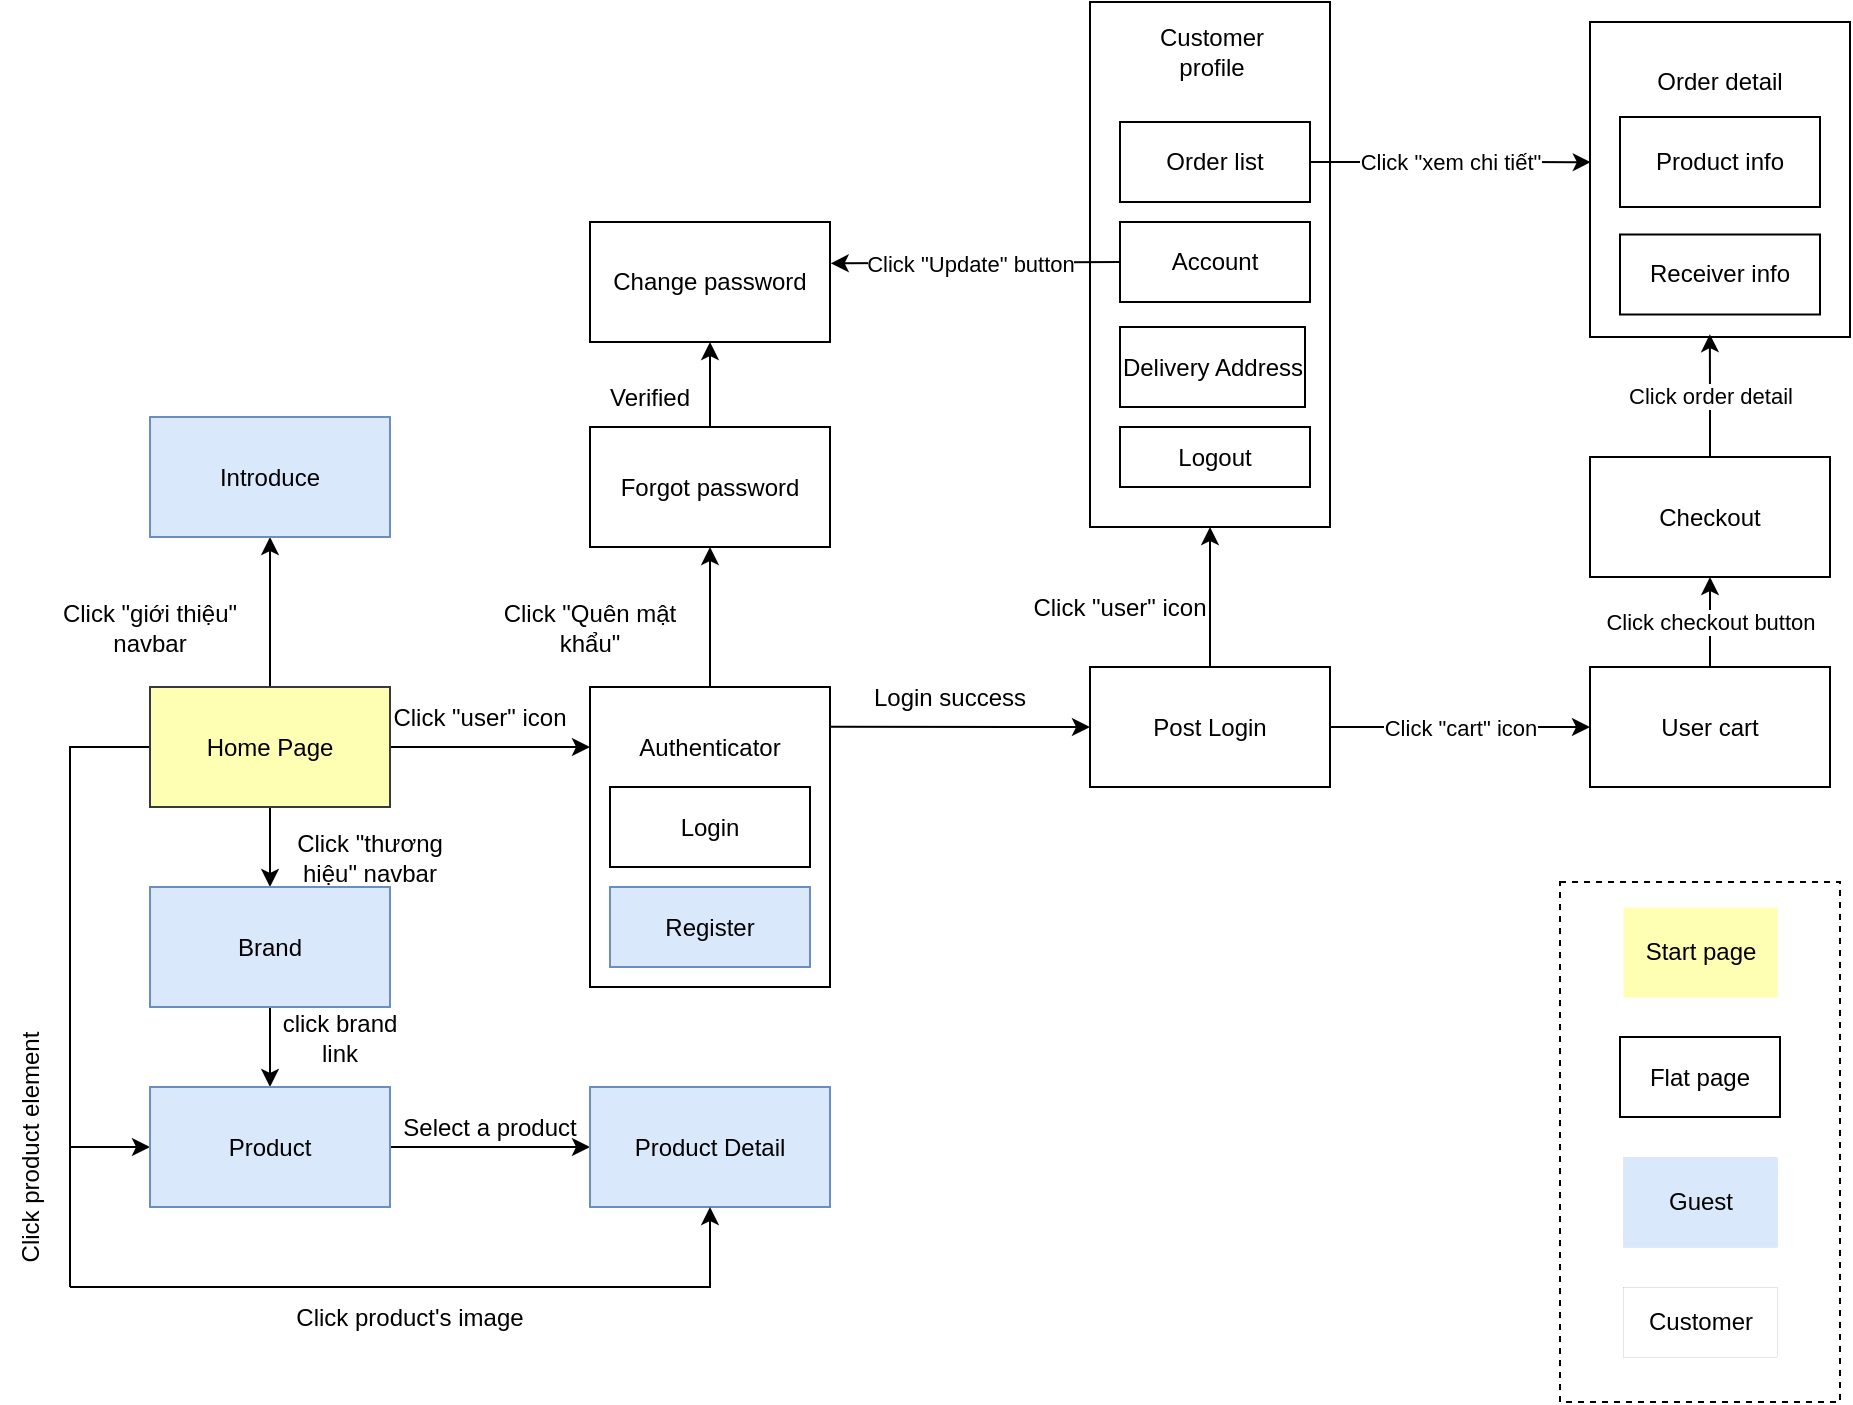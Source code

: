 <mxfile version="21.7.5" type="device">
  <diagram id="q3g3mbZBlcyyUVLOELqI" name="Page-1">
    <mxGraphModel dx="-136" dy="418" grid="1" gridSize="10" guides="1" tooltips="1" connect="1" arrows="1" fold="1" page="1" pageScale="1" pageWidth="850" pageHeight="1100" math="0" shadow="0">
      <root>
        <mxCell id="0" />
        <mxCell id="1" parent="0" />
        <mxCell id="0JWoNW7KrvYmO7oY0jJp-10" style="edgeStyle=orthogonalEdgeStyle;rounded=0;orthogonalLoop=1;jettySize=auto;html=1;entryX=0;entryY=0.5;entryDx=0;entryDy=0;" parent="1" target="0JWoNW7KrvYmO7oY0jJp-13" edge="1">
          <mxGeometry relative="1" as="geometry">
            <mxPoint x="1420" y="672.5" as="targetPoint" />
            <Array as="points">
              <mxPoint x="1350" y="672.5" />
              <mxPoint x="1350" y="672.5" />
            </Array>
            <mxPoint x="1340.0" y="672.429" as="sourcePoint" />
          </mxGeometry>
        </mxCell>
        <mxCell id="0JWoNW7KrvYmO7oY0jJp-103" value="Click &quot;cart&quot; icon" style="edgeStyle=orthogonalEdgeStyle;rounded=0;orthogonalLoop=1;jettySize=auto;html=1;" parent="1" source="0JWoNW7KrvYmO7oY0jJp-13" target="0JWoNW7KrvYmO7oY0jJp-102" edge="1">
          <mxGeometry relative="1" as="geometry" />
        </mxCell>
        <mxCell id="0JWoNW7KrvYmO7oY0jJp-13" value="Post Login" style="rounded=0;whiteSpace=wrap;html=1;" parent="1" vertex="1">
          <mxGeometry x="1480" y="642.5" width="120" height="60" as="geometry" />
        </mxCell>
        <mxCell id="0JWoNW7KrvYmO7oY0jJp-18" value="" style="rounded=0;whiteSpace=wrap;html=1;" parent="1" vertex="1">
          <mxGeometry x="1480" y="310" width="120" height="262.5" as="geometry" />
        </mxCell>
        <mxCell id="0JWoNW7KrvYmO7oY0jJp-19" value="Customer profile" style="text;html=1;strokeColor=none;fillColor=none;align=center;verticalAlign=middle;whiteSpace=wrap;rounded=0;" parent="1" vertex="1">
          <mxGeometry x="1496.25" y="320" width="90" height="30" as="geometry" />
        </mxCell>
        <mxCell id="0JWoNW7KrvYmO7oY0jJp-20" value="Account" style="rounded=0;whiteSpace=wrap;html=1;" parent="1" vertex="1">
          <mxGeometry x="1495" y="420" width="95" height="40" as="geometry" />
        </mxCell>
        <mxCell id="0JWoNW7KrvYmO7oY0jJp-21" value="" style="endArrow=classic;html=1;rounded=0;exitX=0.5;exitY=0;exitDx=0;exitDy=0;entryX=0.5;entryY=1;entryDx=0;entryDy=0;" parent="1" source="0JWoNW7KrvYmO7oY0jJp-13" target="0JWoNW7KrvYmO7oY0jJp-18" edge="1">
          <mxGeometry width="50" height="50" relative="1" as="geometry">
            <mxPoint x="1460" y="532.5" as="sourcePoint" />
            <mxPoint x="1510" y="482.5" as="targetPoint" />
          </mxGeometry>
        </mxCell>
        <mxCell id="0JWoNW7KrvYmO7oY0jJp-22" value="" style="endArrow=classic;html=1;rounded=0;entryX=1.003;entryY=0.344;entryDx=0;entryDy=0;exitX=0;exitY=0.5;exitDx=0;exitDy=0;entryPerimeter=0;" parent="1" source="0JWoNW7KrvYmO7oY0jJp-20" target="Rnnus26YOnpdVI7OcSb7-50" edge="1">
          <mxGeometry width="50" height="50" relative="1" as="geometry">
            <mxPoint x="1400" y="422.5" as="sourcePoint" />
            <mxPoint x="1340.0" y="440" as="targetPoint" />
          </mxGeometry>
        </mxCell>
        <mxCell id="0JWoNW7KrvYmO7oY0jJp-23" value="Click &quot;Update&quot; button" style="edgeLabel;html=1;align=center;verticalAlign=middle;resizable=0;points=[];" parent="0JWoNW7KrvYmO7oY0jJp-22" vertex="1" connectable="0">
          <mxGeometry x="0.124" relative="1" as="geometry">
            <mxPoint x="6" as="offset" />
          </mxGeometry>
        </mxCell>
        <mxCell id="0JWoNW7KrvYmO7oY0jJp-27" value="Logout" style="rounded=0;whiteSpace=wrap;html=1;" parent="1" vertex="1">
          <mxGeometry x="1495" y="522.5" width="95" height="30" as="geometry" />
        </mxCell>
        <mxCell id="0JWoNW7KrvYmO7oY0jJp-31" value="Delivery Address" style="rounded=0;whiteSpace=wrap;html=1;" parent="1" vertex="1">
          <mxGeometry x="1495" y="472.5" width="92.5" height="40" as="geometry" />
        </mxCell>
        <mxCell id="0JWoNW7KrvYmO7oY0jJp-41" value="Login success" style="text;html=1;strokeColor=none;fillColor=none;align=center;verticalAlign=middle;whiteSpace=wrap;rounded=0;" parent="1" vertex="1">
          <mxGeometry x="1370" y="642.5" width="80" height="30" as="geometry" />
        </mxCell>
        <mxCell id="0JWoNW7KrvYmO7oY0jJp-42" value="Click &quot;user&quot; icon" style="text;html=1;strokeColor=none;fillColor=none;align=center;verticalAlign=middle;whiteSpace=wrap;rounded=0;" parent="1" vertex="1">
          <mxGeometry x="1450" y="597.5" width="90" height="30" as="geometry" />
        </mxCell>
        <mxCell id="0JWoNW7KrvYmO7oY0jJp-65" value="" style="rounded=0;whiteSpace=wrap;html=1;fillColor=#FFFFFF;strokeColor=#000000;" parent="1" vertex="1">
          <mxGeometry x="1730" y="320" width="130" height="157.5" as="geometry" />
        </mxCell>
        <mxCell id="0JWoNW7KrvYmO7oY0jJp-66" value="Receiver info" style="rounded=0;whiteSpace=wrap;html=1;" parent="1" vertex="1">
          <mxGeometry x="1745" y="426.25" width="100" height="40" as="geometry" />
        </mxCell>
        <mxCell id="0JWoNW7KrvYmO7oY0jJp-67" value="Product info" style="rounded=0;whiteSpace=wrap;html=1;" parent="1" vertex="1">
          <mxGeometry x="1745" y="367.5" width="100" height="45" as="geometry" />
        </mxCell>
        <mxCell id="0JWoNW7KrvYmO7oY0jJp-68" value="Order detail" style="text;html=1;strokeColor=none;fillColor=none;align=center;verticalAlign=middle;whiteSpace=wrap;rounded=0;" parent="1" vertex="1">
          <mxGeometry x="1735" y="335" width="120" height="30" as="geometry" />
        </mxCell>
        <mxCell id="0JWoNW7KrvYmO7oY0jJp-69" value="" style="rounded=0;whiteSpace=wrap;html=1;dashed=1;" parent="1" vertex="1">
          <mxGeometry x="1715" y="750" width="140" height="260" as="geometry" />
        </mxCell>
        <mxCell id="0JWoNW7KrvYmO7oY0jJp-70" value="Guest" style="rounded=0;whiteSpace=wrap;html=1;dashed=1;strokeWidth=0;fillColor=#dae8fc;strokeColor=#6c8ebf;" parent="1" vertex="1">
          <mxGeometry x="1746.5" y="887.5" width="77" height="45" as="geometry" />
        </mxCell>
        <mxCell id="0JWoNW7KrvYmO7oY0jJp-71" value="Customer" style="rounded=0;whiteSpace=wrap;html=1;dashed=1;strokeWidth=0;" parent="1" vertex="1">
          <mxGeometry x="1746.5" y="952.5" width="77" height="35" as="geometry" />
        </mxCell>
        <mxCell id="0JWoNW7KrvYmO7oY0jJp-72" value="Flat page" style="rounded=0;whiteSpace=wrap;html=1;strokeWidth=1;perimeterSpacing=1;" parent="1" vertex="1">
          <mxGeometry x="1745" y="827.5" width="80" height="40" as="geometry" />
        </mxCell>
        <mxCell id="0JWoNW7KrvYmO7oY0jJp-73" value="Start page" style="rounded=0;whiteSpace=wrap;html=1;dashed=1;strokeWidth=0;fillColor=#FFFFB3;strokeColor=#FFFFB3;" parent="1" vertex="1">
          <mxGeometry x="1746.5" y="762.5" width="77" height="45" as="geometry" />
        </mxCell>
        <mxCell id="0JWoNW7KrvYmO7oY0jJp-101" value="Click &quot;xem chi tiết&quot;" style="edgeStyle=orthogonalEdgeStyle;rounded=0;orthogonalLoop=1;jettySize=auto;html=1;entryX=0.003;entryY=0.445;entryDx=0;entryDy=0;entryPerimeter=0;" parent="1" source="0JWoNW7KrvYmO7oY0jJp-96" target="0JWoNW7KrvYmO7oY0jJp-65" edge="1">
          <mxGeometry relative="1" as="geometry" />
        </mxCell>
        <mxCell id="0JWoNW7KrvYmO7oY0jJp-96" value="Order list" style="rounded=0;whiteSpace=wrap;html=1;" parent="1" vertex="1">
          <mxGeometry x="1495" y="370" width="95" height="40" as="geometry" />
        </mxCell>
        <mxCell id="0JWoNW7KrvYmO7oY0jJp-105" value="Click checkout button" style="edgeStyle=orthogonalEdgeStyle;rounded=0;orthogonalLoop=1;jettySize=auto;html=1;" parent="1" source="0JWoNW7KrvYmO7oY0jJp-102" target="0JWoNW7KrvYmO7oY0jJp-104" edge="1">
          <mxGeometry relative="1" as="geometry" />
        </mxCell>
        <mxCell id="0JWoNW7KrvYmO7oY0jJp-102" value="User cart" style="whiteSpace=wrap;html=1;rounded=0;" parent="1" vertex="1">
          <mxGeometry x="1730" y="642.5" width="120" height="60" as="geometry" />
        </mxCell>
        <mxCell id="0JWoNW7KrvYmO7oY0jJp-106" value="Click order detail" style="edgeStyle=orthogonalEdgeStyle;rounded=0;orthogonalLoop=1;jettySize=auto;html=1;entryX=0.461;entryY=0.991;entryDx=0;entryDy=0;entryPerimeter=0;" parent="1" source="0JWoNW7KrvYmO7oY0jJp-104" target="0JWoNW7KrvYmO7oY0jJp-65" edge="1">
          <mxGeometry relative="1" as="geometry" />
        </mxCell>
        <mxCell id="0JWoNW7KrvYmO7oY0jJp-104" value="Checkout" style="whiteSpace=wrap;html=1;rounded=0;" parent="1" vertex="1">
          <mxGeometry x="1730" y="537.5" width="120" height="60" as="geometry" />
        </mxCell>
        <mxCell id="Rnnus26YOnpdVI7OcSb7-35" style="edgeStyle=orthogonalEdgeStyle;rounded=0;orthogonalLoop=1;jettySize=auto;html=1;entryX=0.5;entryY=0;entryDx=0;entryDy=0;" edge="1" parent="1" source="Rnnus26YOnpdVI7OcSb7-39" target="Rnnus26YOnpdVI7OcSb7-41">
          <mxGeometry relative="1" as="geometry" />
        </mxCell>
        <mxCell id="Rnnus26YOnpdVI7OcSb7-36" style="edgeStyle=orthogonalEdgeStyle;rounded=0;orthogonalLoop=1;jettySize=auto;html=1;entryX=0;entryY=0.5;entryDx=0;entryDy=0;" edge="1" parent="1" source="Rnnus26YOnpdVI7OcSb7-39" target="Rnnus26YOnpdVI7OcSb7-43">
          <mxGeometry relative="1" as="geometry">
            <mxPoint x="1000" y="912.5" as="targetPoint" />
            <Array as="points">
              <mxPoint x="970" y="682.5" />
              <mxPoint x="970" y="882.5" />
            </Array>
          </mxGeometry>
        </mxCell>
        <mxCell id="Rnnus26YOnpdVI7OcSb7-37" style="edgeStyle=orthogonalEdgeStyle;rounded=0;orthogonalLoop=1;jettySize=auto;html=1;" edge="1" parent="1" source="Rnnus26YOnpdVI7OcSb7-39">
          <mxGeometry relative="1" as="geometry">
            <mxPoint x="1230" y="682.5" as="targetPoint" />
          </mxGeometry>
        </mxCell>
        <mxCell id="Rnnus26YOnpdVI7OcSb7-38" style="edgeStyle=orthogonalEdgeStyle;rounded=0;orthogonalLoop=1;jettySize=auto;html=1;entryX=0.5;entryY=1;entryDx=0;entryDy=0;" edge="1" parent="1" source="Rnnus26YOnpdVI7OcSb7-39" target="Rnnus26YOnpdVI7OcSb7-45">
          <mxGeometry relative="1" as="geometry" />
        </mxCell>
        <mxCell id="Rnnus26YOnpdVI7OcSb7-39" value="Home Page" style="rounded=0;whiteSpace=wrap;html=1;fillColor=#FFFFB3;strokeColor=#36393d;" vertex="1" parent="1">
          <mxGeometry x="1010" y="652.5" width="120" height="60" as="geometry" />
        </mxCell>
        <mxCell id="Rnnus26YOnpdVI7OcSb7-40" value="" style="edgeStyle=orthogonalEdgeStyle;rounded=0;orthogonalLoop=1;jettySize=auto;html=1;" edge="1" parent="1" source="Rnnus26YOnpdVI7OcSb7-41" target="Rnnus26YOnpdVI7OcSb7-43">
          <mxGeometry relative="1" as="geometry" />
        </mxCell>
        <mxCell id="Rnnus26YOnpdVI7OcSb7-41" value="Brand" style="rounded=0;whiteSpace=wrap;html=1;fillColor=#dae8fc;strokeColor=#6c8ebf;" vertex="1" parent="1">
          <mxGeometry x="1010" y="752.5" width="120" height="60" as="geometry" />
        </mxCell>
        <mxCell id="Rnnus26YOnpdVI7OcSb7-42" style="edgeStyle=orthogonalEdgeStyle;rounded=0;orthogonalLoop=1;jettySize=auto;html=1;entryX=0;entryY=0.5;entryDx=0;entryDy=0;" edge="1" parent="1" source="Rnnus26YOnpdVI7OcSb7-43" target="Rnnus26YOnpdVI7OcSb7-46">
          <mxGeometry relative="1" as="geometry">
            <mxPoint x="1220" y="912.5" as="targetPoint" />
          </mxGeometry>
        </mxCell>
        <mxCell id="Rnnus26YOnpdVI7OcSb7-43" value="Product" style="rounded=0;whiteSpace=wrap;html=1;fillColor=#dae8fc;strokeColor=#6c8ebf;" vertex="1" parent="1">
          <mxGeometry x="1010" y="852.5" width="120" height="60" as="geometry" />
        </mxCell>
        <mxCell id="Rnnus26YOnpdVI7OcSb7-44" value="" style="rounded=0;whiteSpace=wrap;html=1;" vertex="1" parent="1">
          <mxGeometry x="1230" y="652.5" width="120" height="150" as="geometry" />
        </mxCell>
        <mxCell id="Rnnus26YOnpdVI7OcSb7-45" value="Introduce" style="rounded=0;whiteSpace=wrap;html=1;fillColor=#dae8fc;strokeColor=#6c8ebf;" vertex="1" parent="1">
          <mxGeometry x="1010" y="517.5" width="120" height="60" as="geometry" />
        </mxCell>
        <mxCell id="Rnnus26YOnpdVI7OcSb7-46" value="Product Detail" style="rounded=0;whiteSpace=wrap;html=1;fillColor=#dae8fc;strokeColor=#6c8ebf;" vertex="1" parent="1">
          <mxGeometry x="1230" y="852.5" width="120" height="60" as="geometry" />
        </mxCell>
        <mxCell id="Rnnus26YOnpdVI7OcSb7-47" value="" style="endArrow=none;html=1;rounded=0;" edge="1" parent="1">
          <mxGeometry width="50" height="50" relative="1" as="geometry">
            <mxPoint x="970" y="952.5" as="sourcePoint" />
            <mxPoint x="970" y="882.5" as="targetPoint" />
          </mxGeometry>
        </mxCell>
        <mxCell id="Rnnus26YOnpdVI7OcSb7-48" value="" style="endArrow=classic;html=1;rounded=0;entryX=0.5;entryY=1;entryDx=0;entryDy=0;" edge="1" parent="1" target="Rnnus26YOnpdVI7OcSb7-46">
          <mxGeometry width="50" height="50" relative="1" as="geometry">
            <mxPoint x="970" y="952.5" as="sourcePoint" />
            <mxPoint x="1410" y="982.5" as="targetPoint" />
            <Array as="points">
              <mxPoint x="1290" y="952.5" />
            </Array>
          </mxGeometry>
        </mxCell>
        <mxCell id="Rnnus26YOnpdVI7OcSb7-49" value="Forgot password" style="rounded=0;whiteSpace=wrap;html=1;" vertex="1" parent="1">
          <mxGeometry x="1230" y="522.5" width="120" height="60" as="geometry" />
        </mxCell>
        <mxCell id="Rnnus26YOnpdVI7OcSb7-50" value="Change password" style="rounded=0;whiteSpace=wrap;html=1;" vertex="1" parent="1">
          <mxGeometry x="1230" y="420" width="120" height="60" as="geometry" />
        </mxCell>
        <mxCell id="Rnnus26YOnpdVI7OcSb7-51" value="" style="endArrow=classic;html=1;rounded=0;exitX=0.5;exitY=0;exitDx=0;exitDy=0;entryX=0.5;entryY=1;entryDx=0;entryDy=0;" edge="1" parent="1" source="Rnnus26YOnpdVI7OcSb7-44" target="Rnnus26YOnpdVI7OcSb7-49">
          <mxGeometry width="50" height="50" relative="1" as="geometry">
            <mxPoint x="1250" y="602.5" as="sourcePoint" />
            <mxPoint x="1300" y="552.5" as="targetPoint" />
          </mxGeometry>
        </mxCell>
        <mxCell id="Rnnus26YOnpdVI7OcSb7-52" value="" style="endArrow=classic;html=1;rounded=0;exitX=0.5;exitY=0;exitDx=0;exitDy=0;entryX=0.5;entryY=1;entryDx=0;entryDy=0;" edge="1" parent="1" source="Rnnus26YOnpdVI7OcSb7-49" target="Rnnus26YOnpdVI7OcSb7-50">
          <mxGeometry width="50" height="50" relative="1" as="geometry">
            <mxPoint x="1360" y="542.5" as="sourcePoint" />
            <mxPoint x="1410" y="492.5" as="targetPoint" />
          </mxGeometry>
        </mxCell>
        <mxCell id="Rnnus26YOnpdVI7OcSb7-53" value="Login" style="rounded=0;whiteSpace=wrap;html=1;" vertex="1" parent="1">
          <mxGeometry x="1240" y="702.5" width="100" height="40" as="geometry" />
        </mxCell>
        <mxCell id="Rnnus26YOnpdVI7OcSb7-54" value="Register" style="rounded=0;whiteSpace=wrap;html=1;fillColor=#dae8fc;strokeColor=#6c8ebf;" vertex="1" parent="1">
          <mxGeometry x="1240" y="752.5" width="100" height="40" as="geometry" />
        </mxCell>
        <mxCell id="Rnnus26YOnpdVI7OcSb7-55" value="Authenticator" style="text;html=1;strokeColor=none;fillColor=none;align=center;verticalAlign=middle;whiteSpace=wrap;rounded=0;" vertex="1" parent="1">
          <mxGeometry x="1260" y="667.5" width="60" height="30" as="geometry" />
        </mxCell>
        <mxCell id="Rnnus26YOnpdVI7OcSb7-56" value="Click &quot;giới thiệu&quot; navbar" style="text;html=1;strokeColor=none;fillColor=none;align=center;verticalAlign=middle;whiteSpace=wrap;rounded=0;" vertex="1" parent="1">
          <mxGeometry x="950" y="607.5" width="120" height="30" as="geometry" />
        </mxCell>
        <mxCell id="Rnnus26YOnpdVI7OcSb7-57" value="Click &quot;thương hiệu&quot; navbar" style="text;html=1;strokeColor=none;fillColor=none;align=center;verticalAlign=middle;whiteSpace=wrap;rounded=0;" vertex="1" parent="1">
          <mxGeometry x="1070" y="722.5" width="100" height="30" as="geometry" />
        </mxCell>
        <mxCell id="Rnnus26YOnpdVI7OcSb7-58" value="click brand link" style="text;html=1;strokeColor=none;fillColor=none;align=center;verticalAlign=middle;whiteSpace=wrap;rounded=0;" vertex="1" parent="1">
          <mxGeometry x="1070" y="812.5" width="70" height="30" as="geometry" />
        </mxCell>
        <mxCell id="Rnnus26YOnpdVI7OcSb7-59" value="Click product element" style="text;html=1;strokeColor=none;fillColor=none;align=center;verticalAlign=middle;whiteSpace=wrap;rounded=0;rotation=-90;" vertex="1" parent="1">
          <mxGeometry x="890" y="867.5" width="120" height="30" as="geometry" />
        </mxCell>
        <mxCell id="Rnnus26YOnpdVI7OcSb7-60" value="Click product&#39;s image" style="text;html=1;strokeColor=none;fillColor=none;align=center;verticalAlign=middle;whiteSpace=wrap;rounded=0;" vertex="1" parent="1">
          <mxGeometry x="1080" y="952.5" width="120" height="30" as="geometry" />
        </mxCell>
        <mxCell id="Rnnus26YOnpdVI7OcSb7-61" value="Select a product" style="text;html=1;strokeColor=none;fillColor=none;align=center;verticalAlign=middle;whiteSpace=wrap;rounded=0;" vertex="1" parent="1">
          <mxGeometry x="1130" y="857.5" width="100" height="30" as="geometry" />
        </mxCell>
        <mxCell id="Rnnus26YOnpdVI7OcSb7-62" value="Click &quot;user&quot; icon" style="text;html=1;strokeColor=none;fillColor=none;align=center;verticalAlign=middle;whiteSpace=wrap;rounded=0;" vertex="1" parent="1">
          <mxGeometry x="1130" y="652.5" width="90" height="30" as="geometry" />
        </mxCell>
        <mxCell id="Rnnus26YOnpdVI7OcSb7-63" value="Click &quot;Quên mật khẩu&quot;" style="text;html=1;strokeColor=none;fillColor=none;align=center;verticalAlign=middle;whiteSpace=wrap;rounded=0;" vertex="1" parent="1">
          <mxGeometry x="1170" y="607.5" width="120" height="30" as="geometry" />
        </mxCell>
        <mxCell id="Rnnus26YOnpdVI7OcSb7-64" value="Verified" style="text;html=1;strokeColor=none;fillColor=none;align=center;verticalAlign=middle;whiteSpace=wrap;rounded=0;" vertex="1" parent="1">
          <mxGeometry x="1230" y="492.5" width="60" height="30" as="geometry" />
        </mxCell>
      </root>
    </mxGraphModel>
  </diagram>
</mxfile>
